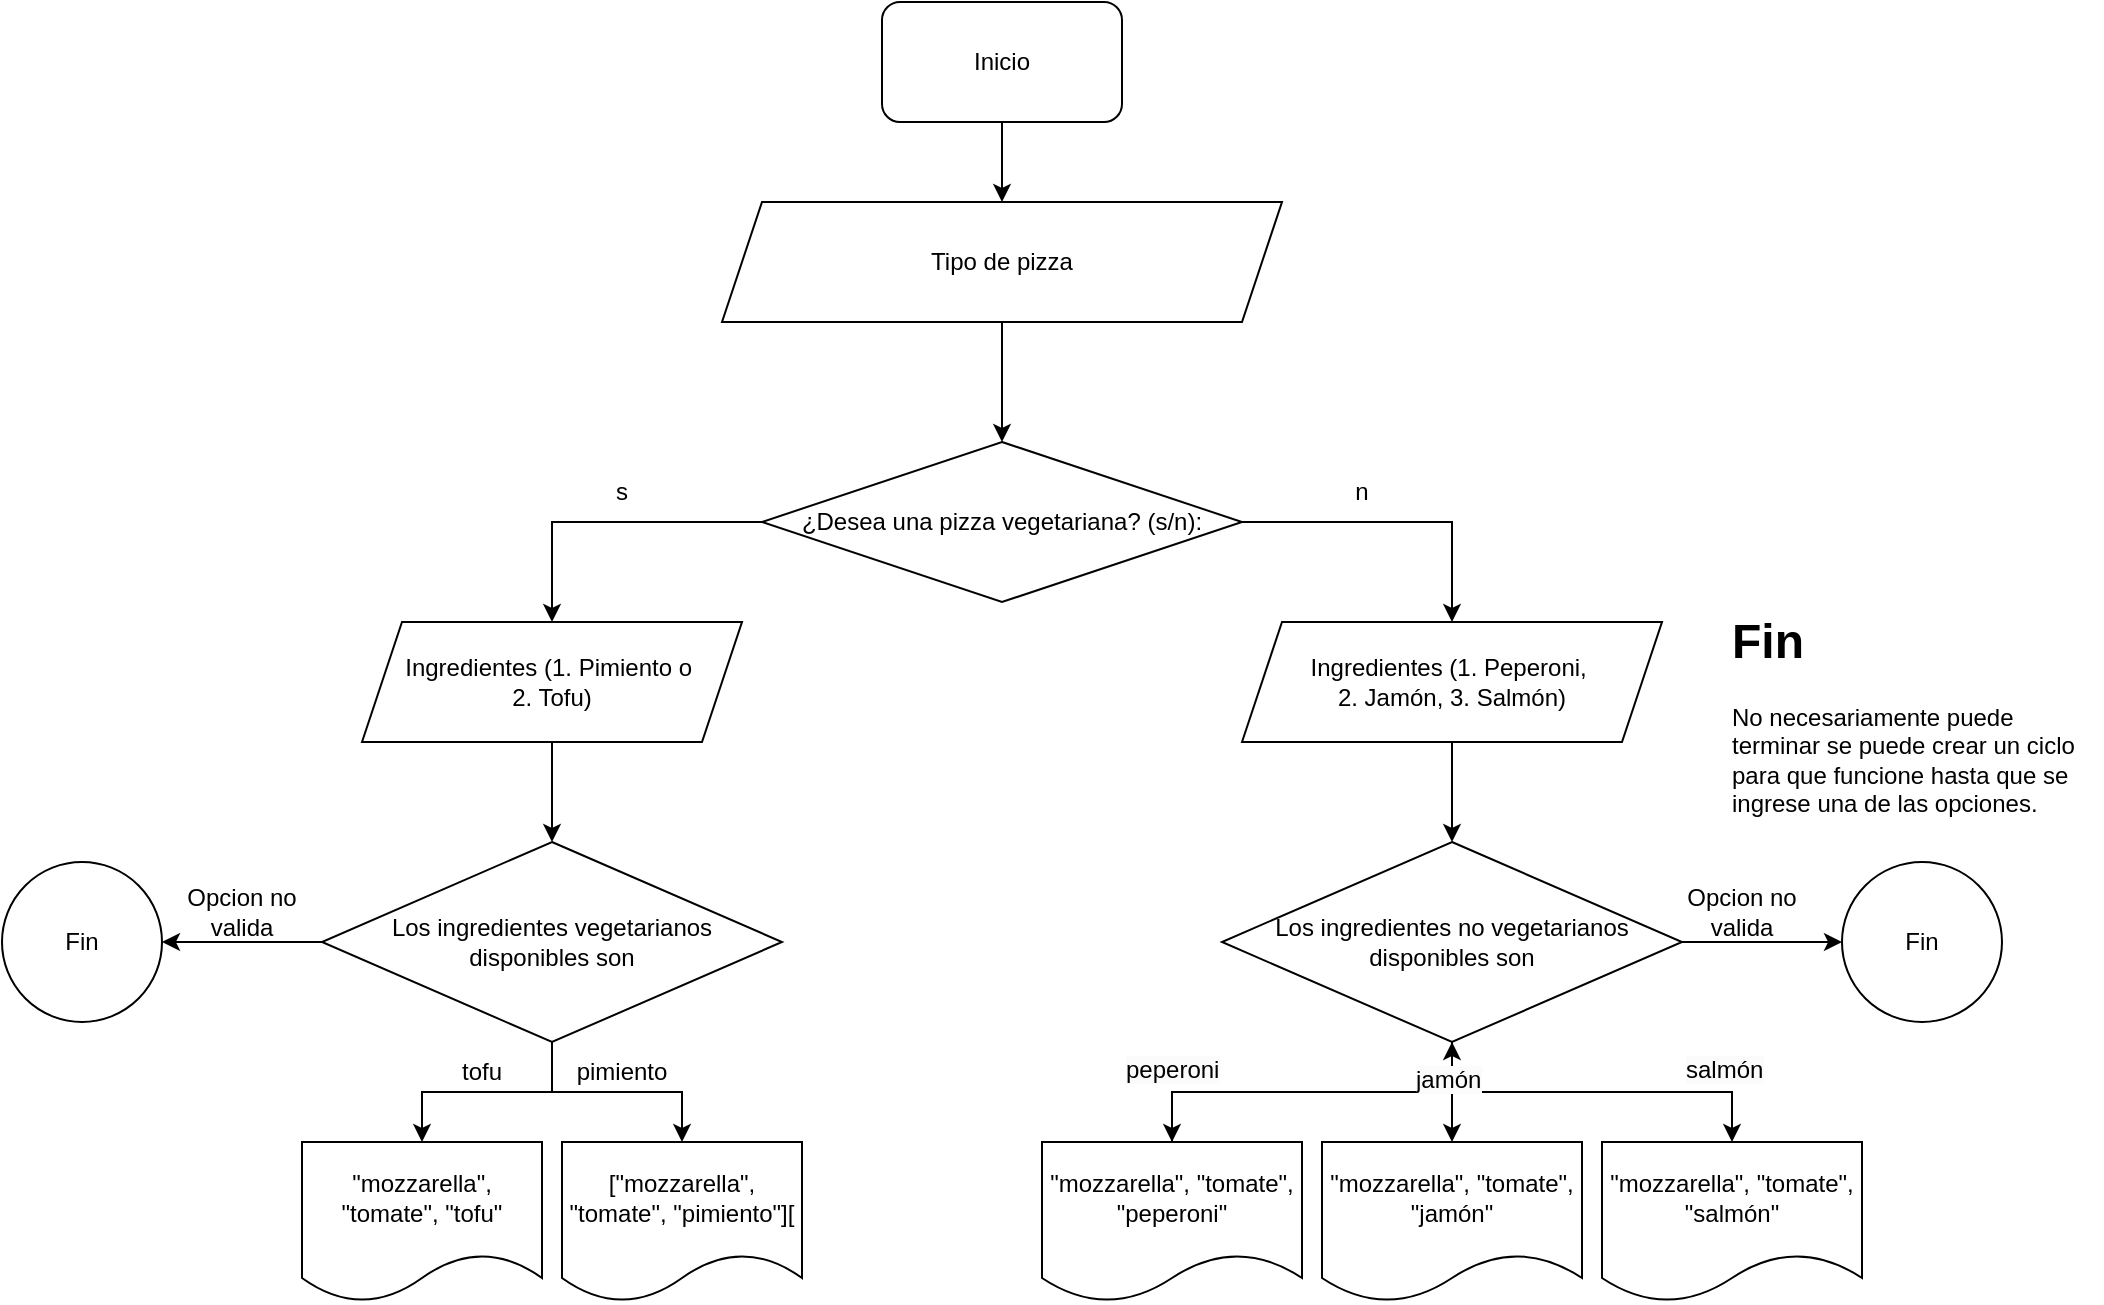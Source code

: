 <mxfile version="20.8.23" type="github"><diagram name="Page-1" id="Ts7VK2BotF-dYQLrAQKK"><mxGraphModel dx="1285" dy="589" grid="1" gridSize="10" guides="1" tooltips="1" connect="1" arrows="1" fold="1" page="1" pageScale="1" pageWidth="827" pageHeight="1169" math="0" shadow="0"><root><mxCell id="0"/><mxCell id="1" parent="0"/><mxCell id="pFIKJkAwoDT55GfbZoQA-12" style="edgeStyle=orthogonalEdgeStyle;rounded=0;orthogonalLoop=1;jettySize=auto;html=1;entryX=0.5;entryY=0;entryDx=0;entryDy=0;" parent="1" source="pFIKJkAwoDT55GfbZoQA-1" target="pFIKJkAwoDT55GfbZoQA-13" edge="1"><mxGeometry relative="1" as="geometry"/></mxCell><mxCell id="pFIKJkAwoDT55GfbZoQA-1" value="Inicio" style="rounded=1;whiteSpace=wrap;html=1;" parent="1" vertex="1"><mxGeometry x="200" y="30" width="120" height="60" as="geometry"/></mxCell><mxCell id="pFIKJkAwoDT55GfbZoQA-17" style="edgeStyle=orthogonalEdgeStyle;rounded=0;orthogonalLoop=1;jettySize=auto;html=1;entryX=0.5;entryY=0;entryDx=0;entryDy=0;" parent="1" source="pFIKJkAwoDT55GfbZoQA-2" target="pFIKJkAwoDT55GfbZoQA-15" edge="1"><mxGeometry relative="1" as="geometry"/></mxCell><mxCell id="pFIKJkAwoDT55GfbZoQA-21" style="edgeStyle=orthogonalEdgeStyle;rounded=0;orthogonalLoop=1;jettySize=auto;html=1;entryX=0.5;entryY=0;entryDx=0;entryDy=0;exitX=1;exitY=0.5;exitDx=0;exitDy=0;" parent="1" source="pFIKJkAwoDT55GfbZoQA-2" target="pFIKJkAwoDT55GfbZoQA-19" edge="1"><mxGeometry relative="1" as="geometry"/></mxCell><mxCell id="pFIKJkAwoDT55GfbZoQA-2" value="¿Desea una pizza vegetariana? (s/n):" style="rhombus;whiteSpace=wrap;html=1;" parent="1" vertex="1"><mxGeometry x="140" y="250" width="240" height="80" as="geometry"/></mxCell><mxCell id="pFIKJkAwoDT55GfbZoQA-29" style="edgeStyle=orthogonalEdgeStyle;rounded=0;orthogonalLoop=1;jettySize=auto;html=1;exitX=0.5;exitY=1;exitDx=0;exitDy=0;" parent="1" source="pFIKJkAwoDT55GfbZoQA-4" target="pFIKJkAwoDT55GfbZoQA-24" edge="1"><mxGeometry relative="1" as="geometry"/></mxCell><mxCell id="pFIKJkAwoDT55GfbZoQA-30" style="edgeStyle=orthogonalEdgeStyle;rounded=0;orthogonalLoop=1;jettySize=auto;html=1;entryX=0.5;entryY=0;entryDx=0;entryDy=0;" parent="1" source="pFIKJkAwoDT55GfbZoQA-4" target="pFIKJkAwoDT55GfbZoQA-25" edge="1"><mxGeometry relative="1" as="geometry"/></mxCell><mxCell id="pFIKJkAwoDT55GfbZoQA-46" style="edgeStyle=orthogonalEdgeStyle;rounded=0;orthogonalLoop=1;jettySize=auto;html=1;entryX=1;entryY=0.5;entryDx=0;entryDy=0;" parent="1" source="pFIKJkAwoDT55GfbZoQA-4" target="pFIKJkAwoDT55GfbZoQA-44" edge="1"><mxGeometry relative="1" as="geometry"/></mxCell><mxCell id="pFIKJkAwoDT55GfbZoQA-4" value="Los ingredientes vegetarianos&lt;br&gt;disponibles son" style="rhombus;whiteSpace=wrap;html=1;" parent="1" vertex="1"><mxGeometry x="-80" y="450" width="230" height="100" as="geometry"/></mxCell><mxCell id="pFIKJkAwoDT55GfbZoQA-33" style="edgeStyle=orthogonalEdgeStyle;rounded=0;orthogonalLoop=1;jettySize=auto;html=1;" parent="1" source="pFIKJkAwoDT55GfbZoQA-8" target="pFIKJkAwoDT55GfbZoQA-27" edge="1"><mxGeometry relative="1" as="geometry"/></mxCell><mxCell id="pFIKJkAwoDT55GfbZoQA-34" style="edgeStyle=orthogonalEdgeStyle;rounded=0;orthogonalLoop=1;jettySize=auto;html=1;entryX=0.5;entryY=0;entryDx=0;entryDy=0;" parent="1" source="pFIKJkAwoDT55GfbZoQA-8" target="pFIKJkAwoDT55GfbZoQA-26" edge="1"><mxGeometry relative="1" as="geometry"/></mxCell><mxCell id="pFIKJkAwoDT55GfbZoQA-35" style="edgeStyle=orthogonalEdgeStyle;rounded=0;orthogonalLoop=1;jettySize=auto;html=1;" parent="1" source="pFIKJkAwoDT55GfbZoQA-8" target="pFIKJkAwoDT55GfbZoQA-28" edge="1"><mxGeometry relative="1" as="geometry"/></mxCell><mxCell id="pFIKJkAwoDT55GfbZoQA-41" style="edgeStyle=orthogonalEdgeStyle;rounded=0;orthogonalLoop=1;jettySize=auto;html=1;entryX=0;entryY=0.5;entryDx=0;entryDy=0;" parent="1" source="pFIKJkAwoDT55GfbZoQA-8" target="pFIKJkAwoDT55GfbZoQA-40" edge="1"><mxGeometry relative="1" as="geometry"/></mxCell><mxCell id="pFIKJkAwoDT55GfbZoQA-8" value="Los ingredientes no vegetarianos &lt;br&gt;disponibles son" style="rhombus;whiteSpace=wrap;html=1;" parent="1" vertex="1"><mxGeometry x="370" y="450" width="230" height="100" as="geometry"/></mxCell><mxCell id="pFIKJkAwoDT55GfbZoQA-10" value="s" style="text;html=1;strokeColor=none;fillColor=none;align=center;verticalAlign=middle;whiteSpace=wrap;rounded=0;" parent="1" vertex="1"><mxGeometry x="40" y="260" width="60" height="30" as="geometry"/></mxCell><mxCell id="pFIKJkAwoDT55GfbZoQA-11" value="n" style="text;html=1;strokeColor=none;fillColor=none;align=center;verticalAlign=middle;whiteSpace=wrap;rounded=0;" parent="1" vertex="1"><mxGeometry x="410" y="260" width="60" height="30" as="geometry"/></mxCell><mxCell id="pFIKJkAwoDT55GfbZoQA-14" style="edgeStyle=orthogonalEdgeStyle;rounded=0;orthogonalLoop=1;jettySize=auto;html=1;entryX=0.5;entryY=0;entryDx=0;entryDy=0;" parent="1" source="pFIKJkAwoDT55GfbZoQA-13" target="pFIKJkAwoDT55GfbZoQA-2" edge="1"><mxGeometry relative="1" as="geometry"/></mxCell><mxCell id="pFIKJkAwoDT55GfbZoQA-13" value="Tipo de pizza" style="shape=parallelogram;perimeter=parallelogramPerimeter;whiteSpace=wrap;html=1;fixedSize=1;" parent="1" vertex="1"><mxGeometry x="120" y="130" width="280" height="60" as="geometry"/></mxCell><mxCell id="pFIKJkAwoDT55GfbZoQA-18" style="edgeStyle=orthogonalEdgeStyle;rounded=0;orthogonalLoop=1;jettySize=auto;html=1;entryX=0.5;entryY=0;entryDx=0;entryDy=0;" parent="1" source="pFIKJkAwoDT55GfbZoQA-15" target="pFIKJkAwoDT55GfbZoQA-4" edge="1"><mxGeometry relative="1" as="geometry"/></mxCell><mxCell id="pFIKJkAwoDT55GfbZoQA-15" value="Ingredientes (1. Pimiento o&amp;nbsp;&lt;br&gt;2. Tofu)" style="shape=parallelogram;perimeter=parallelogramPerimeter;whiteSpace=wrap;html=1;fixedSize=1;" parent="1" vertex="1"><mxGeometry x="-60" y="340" width="190" height="60" as="geometry"/></mxCell><mxCell id="pFIKJkAwoDT55GfbZoQA-22" style="edgeStyle=orthogonalEdgeStyle;rounded=0;orthogonalLoop=1;jettySize=auto;html=1;entryX=0.5;entryY=0;entryDx=0;entryDy=0;" parent="1" source="pFIKJkAwoDT55GfbZoQA-19" target="pFIKJkAwoDT55GfbZoQA-8" edge="1"><mxGeometry relative="1" as="geometry"/></mxCell><mxCell id="pFIKJkAwoDT55GfbZoQA-19" value="Ingredientes (1. Peperoni,&amp;nbsp;&lt;br&gt;2. Jamón, 3. Salmón)" style="shape=parallelogram;perimeter=parallelogramPerimeter;whiteSpace=wrap;html=1;fixedSize=1;" parent="1" vertex="1"><mxGeometry x="380" y="340" width="210" height="60" as="geometry"/></mxCell><mxCell id="pFIKJkAwoDT55GfbZoQA-24" value="[&quot;mozzarella&quot;, &quot;tomate&quot;, &quot;pimiento&quot;][" style="shape=document;whiteSpace=wrap;html=1;boundedLbl=1;" parent="1" vertex="1"><mxGeometry x="40" y="600" width="120" height="80" as="geometry"/></mxCell><mxCell id="pFIKJkAwoDT55GfbZoQA-25" value="&quot;mozzarella&quot;, &quot;tomate&quot;, &quot;tofu&quot;" style="shape=document;whiteSpace=wrap;html=1;boundedLbl=1;" parent="1" vertex="1"><mxGeometry x="-90" y="600" width="120" height="80" as="geometry"/></mxCell><mxCell id="pFIKJkAwoDT55GfbZoQA-36" value="" style="edgeStyle=orthogonalEdgeStyle;rounded=0;orthogonalLoop=1;jettySize=auto;html=1;" parent="1" source="pFIKJkAwoDT55GfbZoQA-26" target="pFIKJkAwoDT55GfbZoQA-8" edge="1"><mxGeometry relative="1" as="geometry"/></mxCell><mxCell id="pFIKJkAwoDT55GfbZoQA-26" value="&quot;mozzarella&quot;, &quot;tomate&quot;, &quot;peperoni&quot;" style="shape=document;whiteSpace=wrap;html=1;boundedLbl=1;" parent="1" vertex="1"><mxGeometry x="280" y="600" width="130" height="80" as="geometry"/></mxCell><mxCell id="pFIKJkAwoDT55GfbZoQA-27" value="&quot;mozzarella&quot;, &quot;tomate&quot;, &quot;jamón&quot;" style="shape=document;whiteSpace=wrap;html=1;boundedLbl=1;" parent="1" vertex="1"><mxGeometry x="420" y="600" width="130" height="80" as="geometry"/></mxCell><mxCell id="pFIKJkAwoDT55GfbZoQA-28" value="&quot;mozzarella&quot;, &quot;tomate&quot;, &quot;salmón&quot;" style="shape=document;whiteSpace=wrap;html=1;boundedLbl=1;" parent="1" vertex="1"><mxGeometry x="560" y="600" width="130" height="80" as="geometry"/></mxCell><mxCell id="pFIKJkAwoDT55GfbZoQA-31" value="tofu" style="text;html=1;strokeColor=none;fillColor=none;align=center;verticalAlign=middle;whiteSpace=wrap;rounded=0;" parent="1" vertex="1"><mxGeometry x="-30" y="550" width="60" height="30" as="geometry"/></mxCell><mxCell id="pFIKJkAwoDT55GfbZoQA-32" value="pimiento" style="text;html=1;strokeColor=none;fillColor=none;align=center;verticalAlign=middle;whiteSpace=wrap;rounded=0;" parent="1" vertex="1"><mxGeometry x="40" y="550" width="60" height="30" as="geometry"/></mxCell><mxCell id="pFIKJkAwoDT55GfbZoQA-37" value="&lt;span style=&quot;color: rgb(0, 0, 0); font-family: Helvetica; font-size: 12px; font-style: normal; font-variant-ligatures: normal; font-variant-caps: normal; font-weight: 400; letter-spacing: normal; orphans: 2; text-align: center; text-indent: 0px; text-transform: none; widows: 2; word-spacing: 0px; -webkit-text-stroke-width: 0px; background-color: rgb(251, 251, 251); text-decoration-thickness: initial; text-decoration-style: initial; text-decoration-color: initial; float: none; display: inline !important;&quot;&gt;peperoni&lt;/span&gt;" style="text;whiteSpace=wrap;html=1;" parent="1" vertex="1"><mxGeometry x="320" y="550" width="50" height="25" as="geometry"/></mxCell><mxCell id="pFIKJkAwoDT55GfbZoQA-38" value="&lt;span style=&quot;color: rgb(0, 0, 0); font-family: Helvetica; font-size: 12px; font-style: normal; font-variant-ligatures: normal; font-variant-caps: normal; font-weight: 400; letter-spacing: normal; orphans: 2; text-align: center; text-indent: 0px; text-transform: none; widows: 2; word-spacing: 0px; -webkit-text-stroke-width: 0px; background-color: rgb(251, 251, 251); text-decoration-thickness: initial; text-decoration-style: initial; text-decoration-color: initial; float: none; display: inline !important;&quot;&gt;jamón&lt;/span&gt;" style="text;whiteSpace=wrap;html=1;" parent="1" vertex="1"><mxGeometry x="465" y="555" width="40" height="30" as="geometry"/></mxCell><mxCell id="pFIKJkAwoDT55GfbZoQA-39" value="&lt;span style=&quot;color: rgb(0, 0, 0); font-family: Helvetica; font-size: 12px; font-style: normal; font-variant-ligatures: normal; font-variant-caps: normal; font-weight: 400; letter-spacing: normal; orphans: 2; text-align: center; text-indent: 0px; text-transform: none; widows: 2; word-spacing: 0px; -webkit-text-stroke-width: 0px; background-color: rgb(251, 251, 251); text-decoration-thickness: initial; text-decoration-style: initial; text-decoration-color: initial; float: none; display: inline !important;&quot;&gt;salmón&lt;/span&gt;" style="text;whiteSpace=wrap;html=1;" parent="1" vertex="1"><mxGeometry x="600" y="550" width="50" height="20" as="geometry"/></mxCell><mxCell id="pFIKJkAwoDT55GfbZoQA-40" value="Fin" style="ellipse;whiteSpace=wrap;html=1;aspect=fixed;" parent="1" vertex="1"><mxGeometry x="680" y="460" width="80" height="80" as="geometry"/></mxCell><mxCell id="pFIKJkAwoDT55GfbZoQA-42" value="Opcion no valida" style="text;html=1;strokeColor=none;fillColor=none;align=center;verticalAlign=middle;whiteSpace=wrap;rounded=0;" parent="1" vertex="1"><mxGeometry x="600" y="470" width="60" height="30" as="geometry"/></mxCell><mxCell id="pFIKJkAwoDT55GfbZoQA-43" value="&lt;h1&gt;Fin&lt;/h1&gt;&lt;p&gt;No necesariamente puede terminar se puede crear un ciclo para que funcione hasta que se ingrese una de las opciones.&lt;/p&gt;" style="text;html=1;strokeColor=none;fillColor=none;spacing=5;spacingTop=-20;whiteSpace=wrap;overflow=hidden;rounded=0;" parent="1" vertex="1"><mxGeometry x="620" y="330" width="190" height="120" as="geometry"/></mxCell><mxCell id="pFIKJkAwoDT55GfbZoQA-44" value="Fin" style="ellipse;whiteSpace=wrap;html=1;aspect=fixed;" parent="1" vertex="1"><mxGeometry x="-240" y="460" width="80" height="80" as="geometry"/></mxCell><mxCell id="pFIKJkAwoDT55GfbZoQA-45" value="Opcion no valida" style="text;html=1;strokeColor=none;fillColor=none;align=center;verticalAlign=middle;whiteSpace=wrap;rounded=0;" parent="1" vertex="1"><mxGeometry x="-150" y="470" width="60" height="30" as="geometry"/></mxCell></root></mxGraphModel></diagram></mxfile>